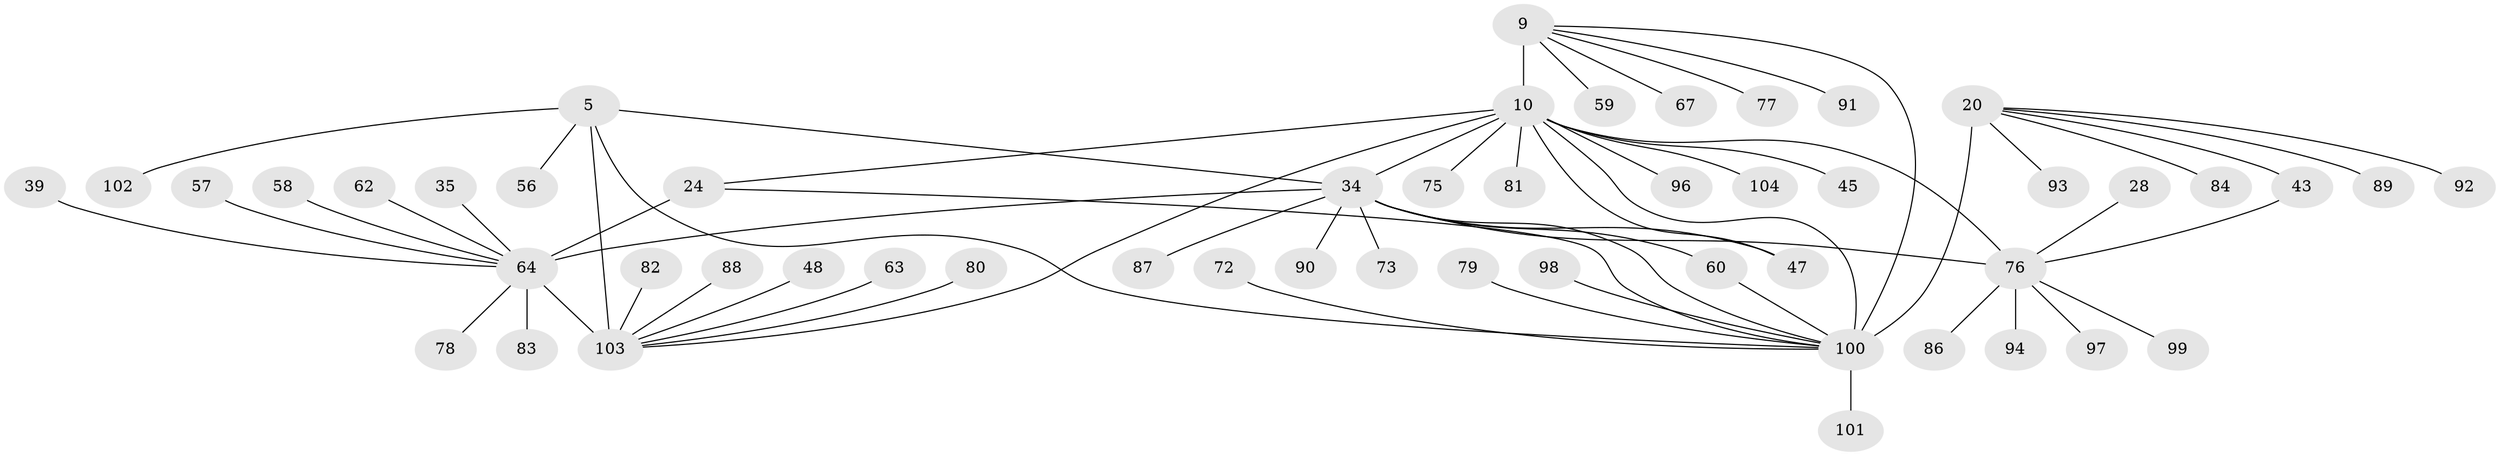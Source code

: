 // original degree distribution, {6: 0.0673076923076923, 7: 0.057692307692307696, 9: 0.04807692307692308, 8: 0.04807692307692308, 10: 0.009615384615384616, 4: 0.019230769230769232, 3: 0.07692307692307693, 1: 0.5096153846153846, 2: 0.16346153846153846}
// Generated by graph-tools (version 1.1) at 2025/58/03/04/25 21:58:48]
// undirected, 52 vertices, 62 edges
graph export_dot {
graph [start="1"]
  node [color=gray90,style=filled];
  5 [super="+1"];
  9 [super="+8"];
  10 [super="+6+7"];
  20 [super="+19"];
  24 [super="+21"];
  28;
  34 [super="+33"];
  35;
  39;
  43;
  45;
  47;
  48;
  56;
  57 [super="+46+49+55"];
  58;
  59 [super="+38"];
  60 [super="+26"];
  62;
  63 [super="+50"];
  64 [super="+29"];
  67;
  72;
  73;
  75;
  76 [super="+53+15+51"];
  77 [super="+74"];
  78 [super="+52"];
  79;
  80;
  81 [super="+70"];
  82;
  83;
  84;
  86;
  87;
  88;
  89 [super="+31"];
  90;
  91;
  92;
  93;
  94;
  96;
  97;
  98 [super="+95"];
  99 [super="+85"];
  100 [super="+42+68+66+69"];
  101 [super="+65"];
  102;
  103 [super="+54+37+40"];
  104;
  5 -- 102;
  5 -- 56;
  5 -- 100;
  5 -- 103 [weight=6];
  5 -- 34;
  9 -- 10 [weight=6];
  9 -- 67;
  9 -- 91;
  9 -- 59;
  9 -- 77;
  9 -- 100;
  10 -- 24;
  10 -- 34;
  10 -- 104;
  10 -- 47;
  10 -- 96;
  10 -- 75;
  10 -- 45;
  10 -- 100 [weight=2];
  10 -- 76 [weight=3];
  10 -- 81;
  10 -- 103;
  20 -- 92;
  20 -- 93;
  20 -- 84;
  20 -- 43;
  20 -- 89;
  20 -- 100 [weight=6];
  24 -- 100;
  24 -- 64 [weight=6];
  28 -- 76;
  34 -- 64 [weight=2];
  34 -- 100;
  34 -- 73;
  34 -- 76 [weight=6];
  34 -- 47;
  34 -- 87;
  34 -- 90;
  34 -- 60;
  35 -- 64;
  39 -- 64;
  43 -- 76;
  48 -- 103;
  57 -- 64;
  58 -- 64;
  60 -- 100 [weight=2];
  62 -- 64;
  63 -- 103;
  64 -- 103;
  64 -- 78;
  64 -- 83;
  72 -- 100;
  76 -- 97;
  76 -- 99;
  76 -- 86;
  76 -- 94;
  79 -- 100;
  80 -- 103;
  82 -- 103;
  88 -- 103;
  98 -- 100;
  100 -- 101;
}
